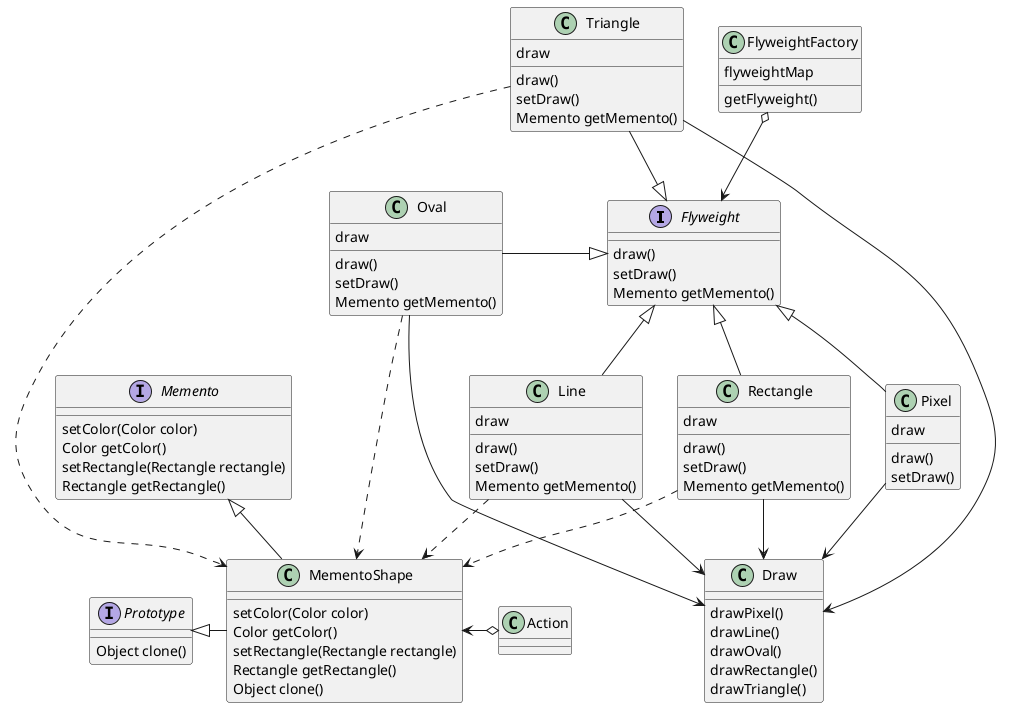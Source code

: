 @startuml
interface Flyweight
Flyweight : draw()
Flyweight : setDraw()
Flyweight : Memento getMemento()
FlyweightFactory : getFlyweight()
FlyweightFactory : flyweightMap
Pixel : draw()
Pixel : setDraw()
Pixel : draw
Draw : drawPixel()
Draw : drawLine()
Draw : drawOval()
Draw : drawRectangle()
Draw : drawTriangle()

interface Memento
MementoShape <-o Action
Memento : setColor(Color color)
Memento : Color getColor()
Memento : setRectangle(Rectangle rectangle)
Memento : Rectangle getRectangle()

Memento <|-- MementoShape

MementoShape : setColor(Color color)
MementoShape : Color getColor()
MementoShape : setRectangle(Rectangle rectangle)
MementoShape : Rectangle getRectangle()
MementoShape : Object clone()

interface Prototype
Prototype : Object clone()
Prototype <|- MementoShape

Line ..> MementoShape
Oval ..> MementoShape
Triangle ..> MementoShape
Rectangle ..> MementoShape

Line : draw()
Line : setDraw()
Line : draw
Line : Memento getMemento()

Oval : draw()
Oval : setDraw()
Oval : draw
Oval : Memento getMemento()

Rectangle : draw()
Rectangle : setDraw()
Rectangle : draw
Rectangle : Memento getMemento()

Triangle : draw()
Triangle : setDraw()
Triangle : draw
Triangle : Memento getMemento()

FlyweightFactory o--> Flyweight
Flyweight <|-- Pixel
Flyweight <|-- Line
Oval -|> Flyweight
Flyweight <|- Rectangle
Triangle --|> Flyweight

Pixel --> Draw
Oval --> Draw
Line --> Draw
Rectangle --> Draw
Triangle --> Draw

@enduml